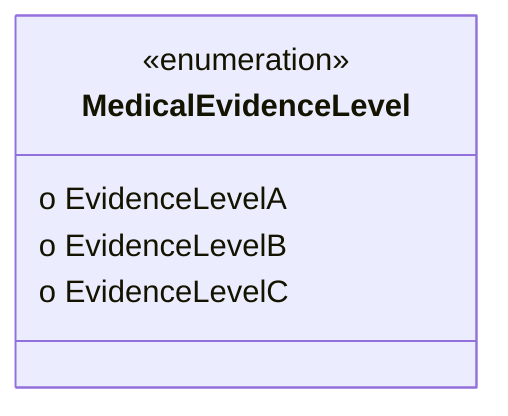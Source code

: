 classDiagram
  class MedicalEvidenceLevel {
<<enumeration>>
  o EvidenceLevelA
  o EvidenceLevelB
  o EvidenceLevelC
 }